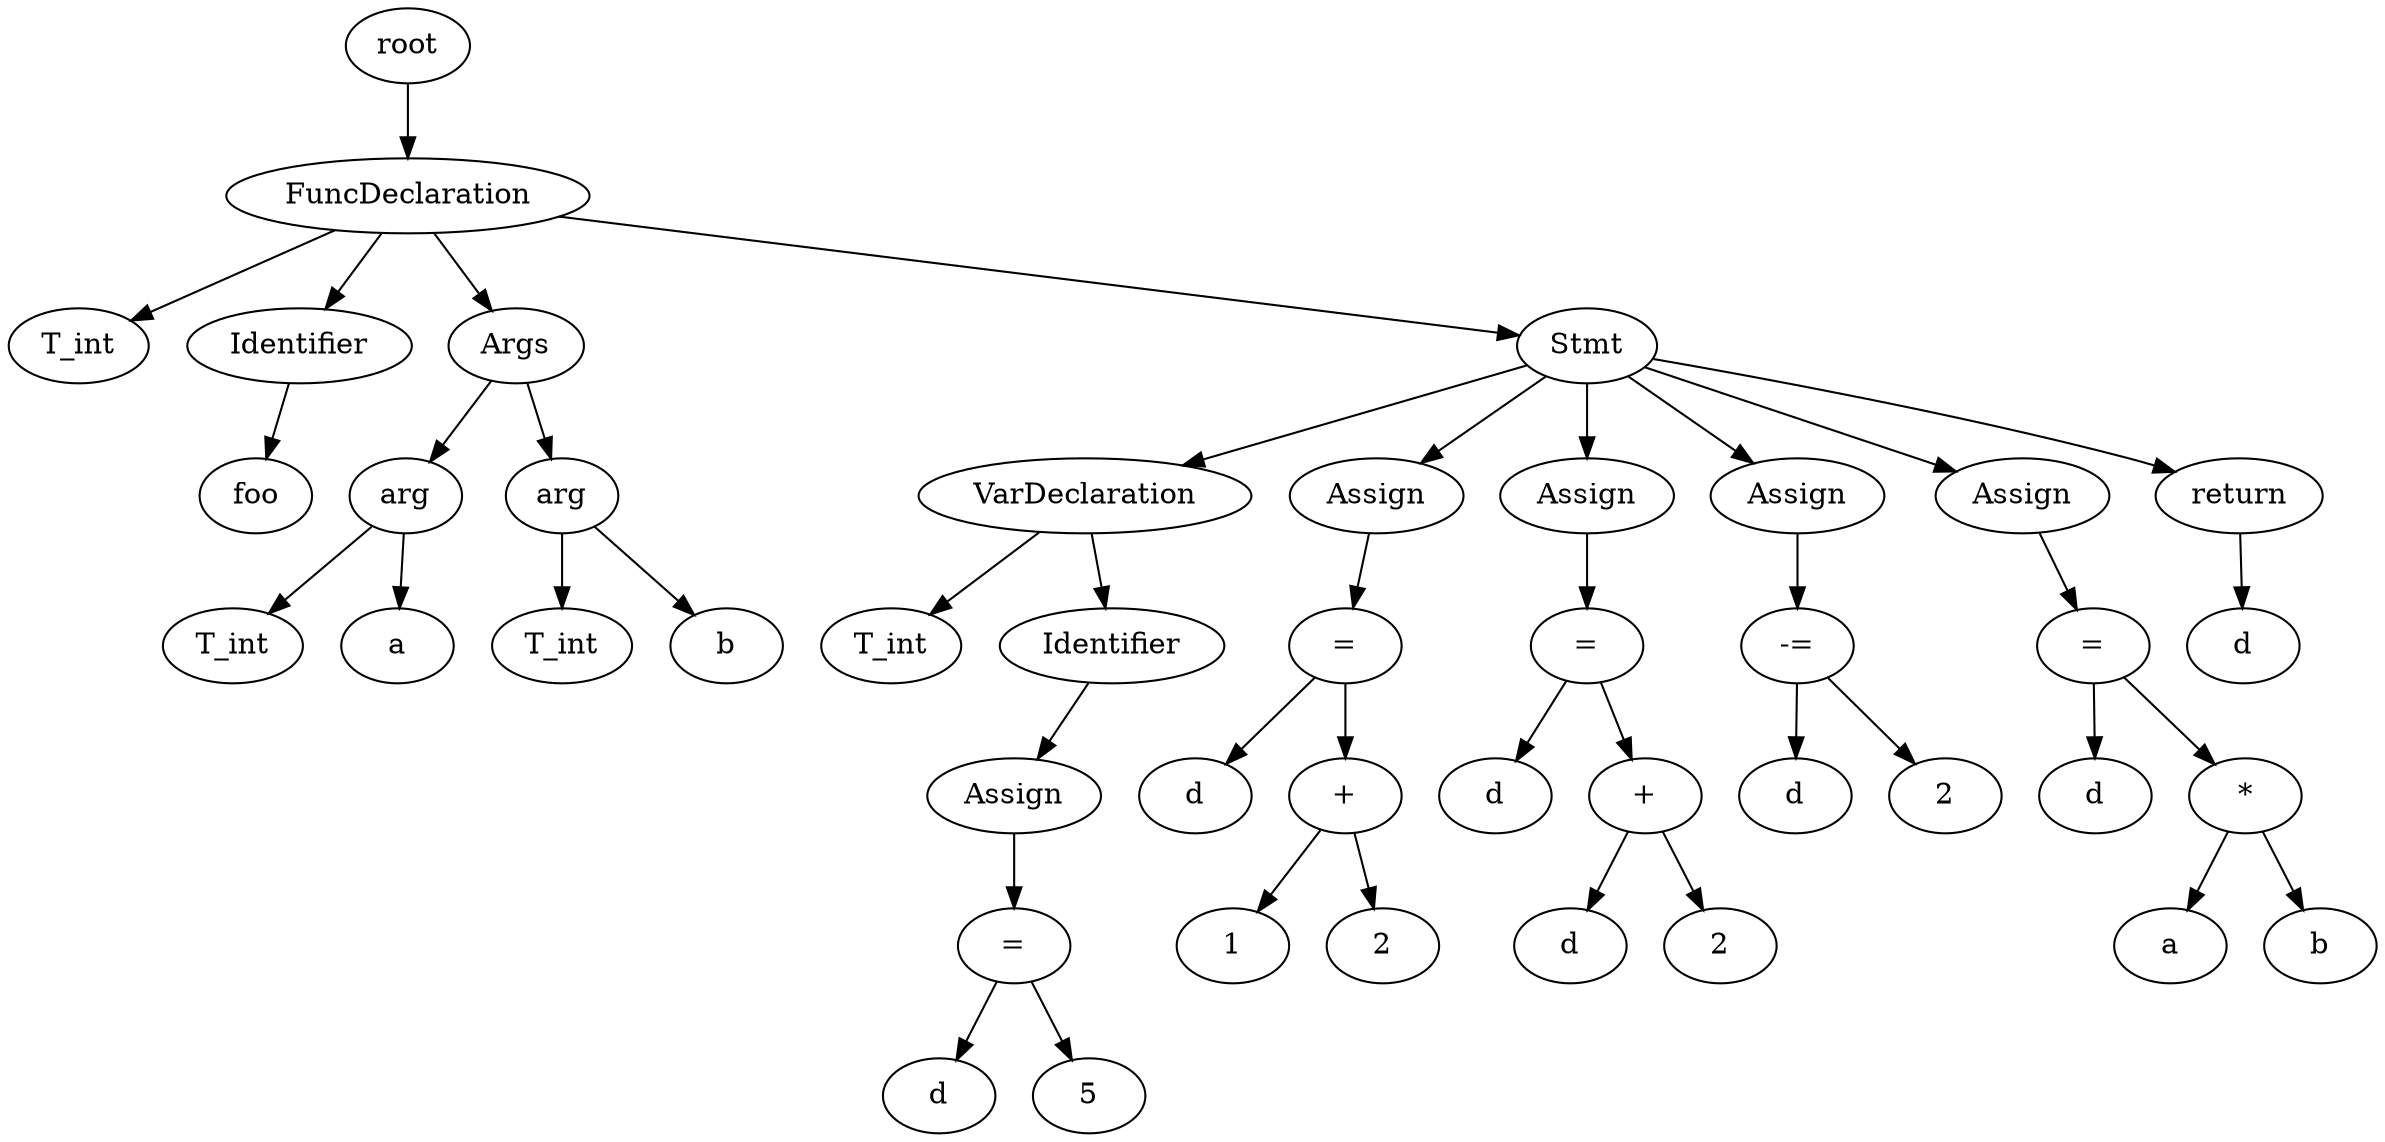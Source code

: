 // root
digraph {
	None [label=root]
	0 [label=FuncDeclaration]
	None -> 0
	1 [label=T_int]
	0 -> 1
	2 [label=Identifier]
	0 -> 2
	3 [label=foo]
	2 -> 3
	4 [label=Args]
	0 -> 4
	5 [label=arg]
	4 -> 5
	6 [label=T_int]
	5 -> 6
	7 [label=a]
	5 -> 7
	8 [label=arg]
	4 -> 8
	9 [label=T_int]
	8 -> 9
	10 [label=b]
	8 -> 10
	11 [label=Stmt]
	0 -> 11
	12 [label=VarDeclaration]
	11 -> 12
	13 [label=T_int]
	12 -> 13
	14 [label=Identifier]
	12 -> 14
	15 [label=Assign]
	14 -> 15
	17 [label="="]
	15 -> 17
	16 [label=d]
	17 -> 16
	18 [label=5]
	17 -> 18
	19 [label=Assign]
	11 -> 19
	21 [label="="]
	19 -> 21
	20 [label=d]
	21 -> 20
	23 [label="+"]
	21 -> 23
	22 [label=1]
	23 -> 22
	24 [label=2]
	23 -> 24
	25 [label=Assign]
	11 -> 25
	27 [label="="]
	25 -> 27
	26 [label=d]
	27 -> 26
	29 [label="+"]
	27 -> 29
	28 [label=d]
	29 -> 28
	30 [label=2]
	29 -> 30
	31 [label=Assign]
	11 -> 31
	33 [label="-="]
	31 -> 33
	32 [label=d]
	33 -> 32
	34 [label=2]
	33 -> 34
	35 [label=Assign]
	11 -> 35
	37 [label="="]
	35 -> 37
	36 [label=d]
	37 -> 36
	39 [label="*"]
	37 -> 39
	38 [label=a]
	39 -> 38
	40 [label=b]
	39 -> 40
	41 [label=return]
	11 -> 41
	42 [label=d]
	41 -> 42
}
